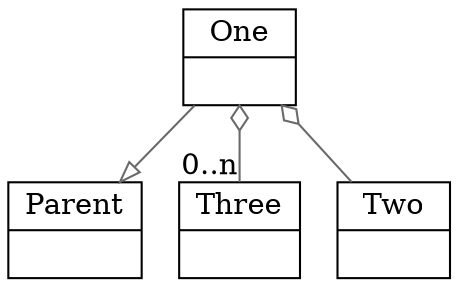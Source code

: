 digraph G {
	edge [ arrowhead=none color=dimgray dir=both];
	node [ shape=record];
	"com.tasktop.example.codereview.relationships.One"  [label="{One|}"];
	"com.tasktop.example.codereview.relationships.Parent"  [label="{Parent|}"];
	"com.tasktop.example.codereview.relationships.Three"  [label="{Three|}"];
	"com.tasktop.example.codereview.relationships.Two"  [label="{Two|}"];
	"com.tasktop.example.codereview.relationships.One" -> "com.tasktop.example.codereview.relationships.Parent" [arrowhead=onormal dir=forward]
	"com.tasktop.example.codereview.relationships.One" -> "com.tasktop.example.codereview.relationships.Two" [arrowtail=odiamond dir=both]
	"com.tasktop.example.codereview.relationships.One" -> "com.tasktop.example.codereview.relationships.Three" [arrowtail=odiamond dir=both headlabel="0..n"]
}
